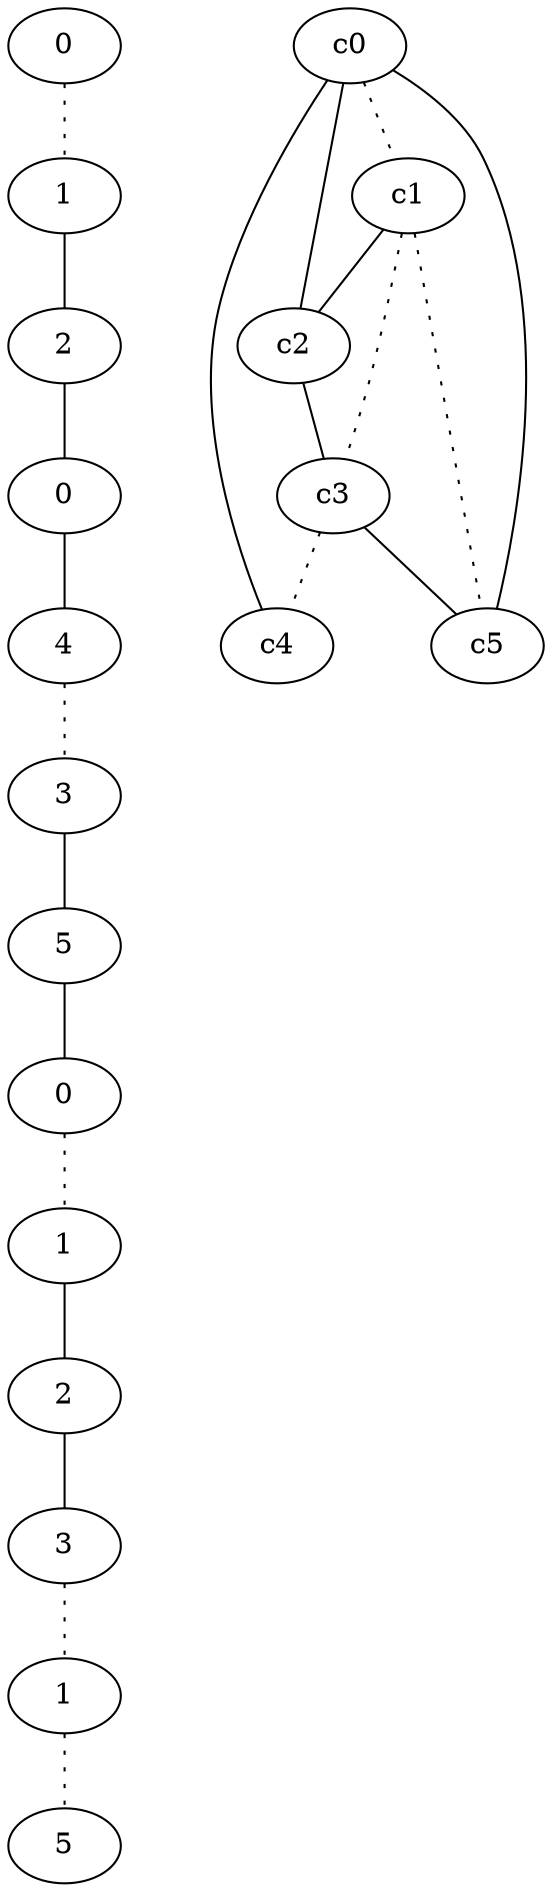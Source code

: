 graph {
a0[label=0];
a1[label=1];
a2[label=2];
a3[label=0];
a4[label=4];
a5[label=3];
a6[label=5];
a7[label=0];
a8[label=1];
a9[label=2];
a10[label=3];
a11[label=1];
a12[label=5];
a0 -- a1 [style=dotted];
a1 -- a2;
a2 -- a3;
a3 -- a4;
a4 -- a5 [style=dotted];
a5 -- a6;
a6 -- a7;
a7 -- a8 [style=dotted];
a8 -- a9;
a9 -- a10;
a10 -- a11 [style=dotted];
a11 -- a12 [style=dotted];
c0 -- c1 [style=dotted];
c0 -- c2;
c0 -- c4;
c0 -- c5;
c1 -- c2;
c1 -- c3 [style=dotted];
c1 -- c5 [style=dotted];
c2 -- c3;
c3 -- c4 [style=dotted];
c3 -- c5;
}

